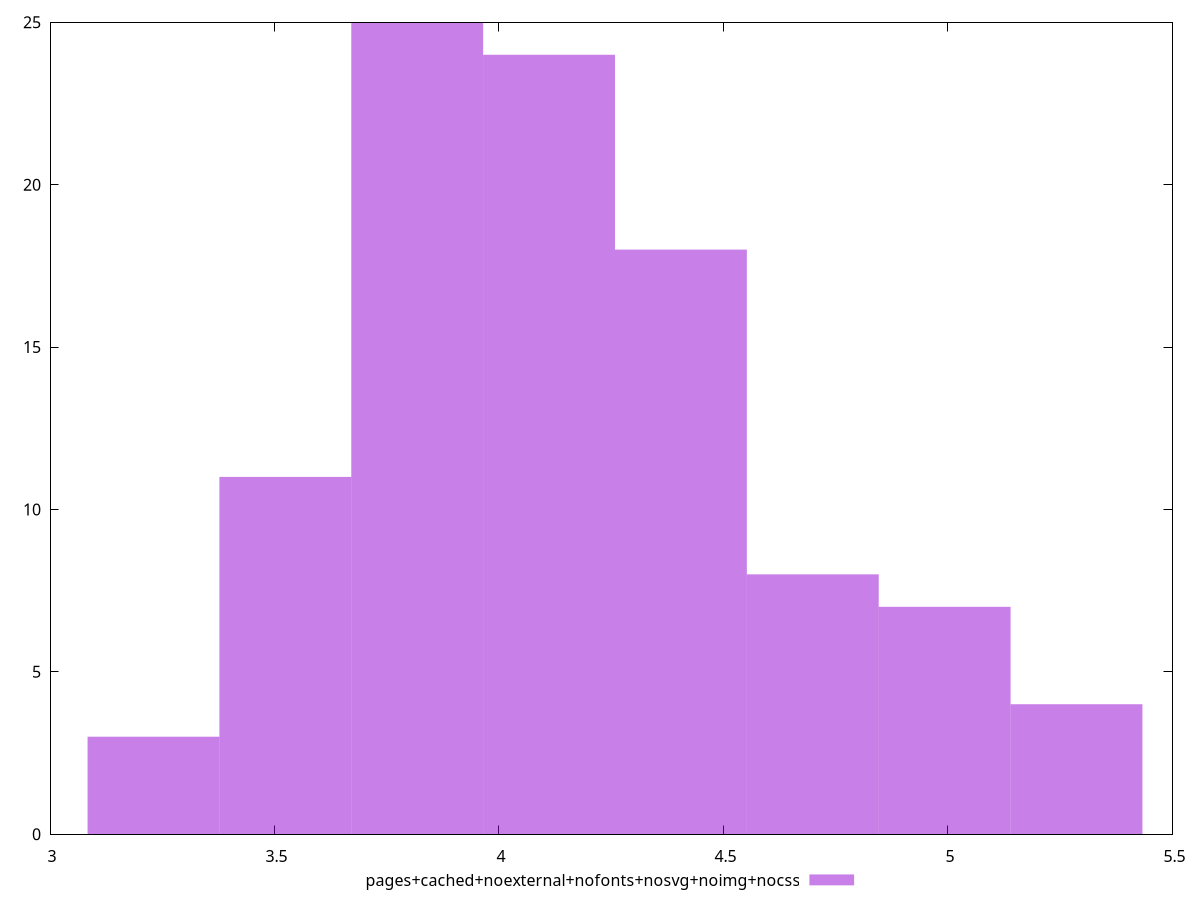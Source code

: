 $_pagesCachedNoexternalNofontsNosvgNoimgNocss <<EOF
3.81781926101028 25
4.111497665703379 24
4.992532879782674 7
4.6988544750895755 8
3.5241408563171817 11
4.405176070396477 18
5.2862112844757725 4
3.230462451624083 3
EOF
set key outside below
set terminal pngcairo
set output "report_00004_2020-11-02T20-21-41.718Z/network-server-latency/pages+cached+noexternal+nofonts+nosvg+noimg+nocss//raw_hist.png"
set yrange [0:25]
set boxwidth 0.29367840469309847
set style fill transparent solid 0.5 noborder
plot $_pagesCachedNoexternalNofontsNosvgNoimgNocss title "pages+cached+noexternal+nofonts+nosvg+noimg+nocss" with boxes ,